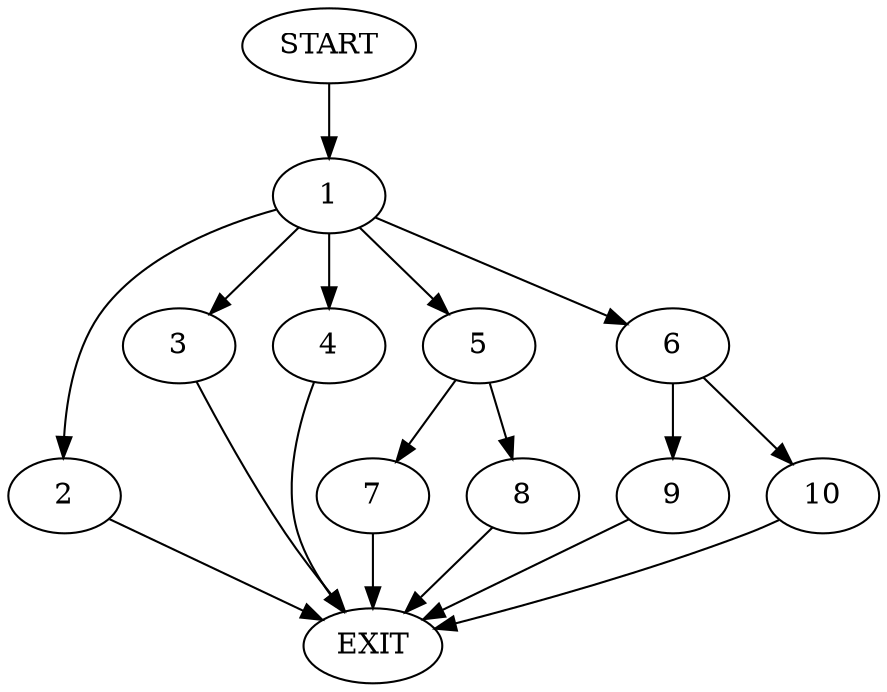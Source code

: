 digraph {
0 [label="START"]
11 [label="EXIT"]
0 -> 1
1 -> 2
1 -> 3
1 -> 4
1 -> 5
1 -> 6
5 -> 7
5 -> 8
2 -> 11
3 -> 11
4 -> 11
6 -> 9
6 -> 10
8 -> 11
7 -> 11
10 -> 11
9 -> 11
}
